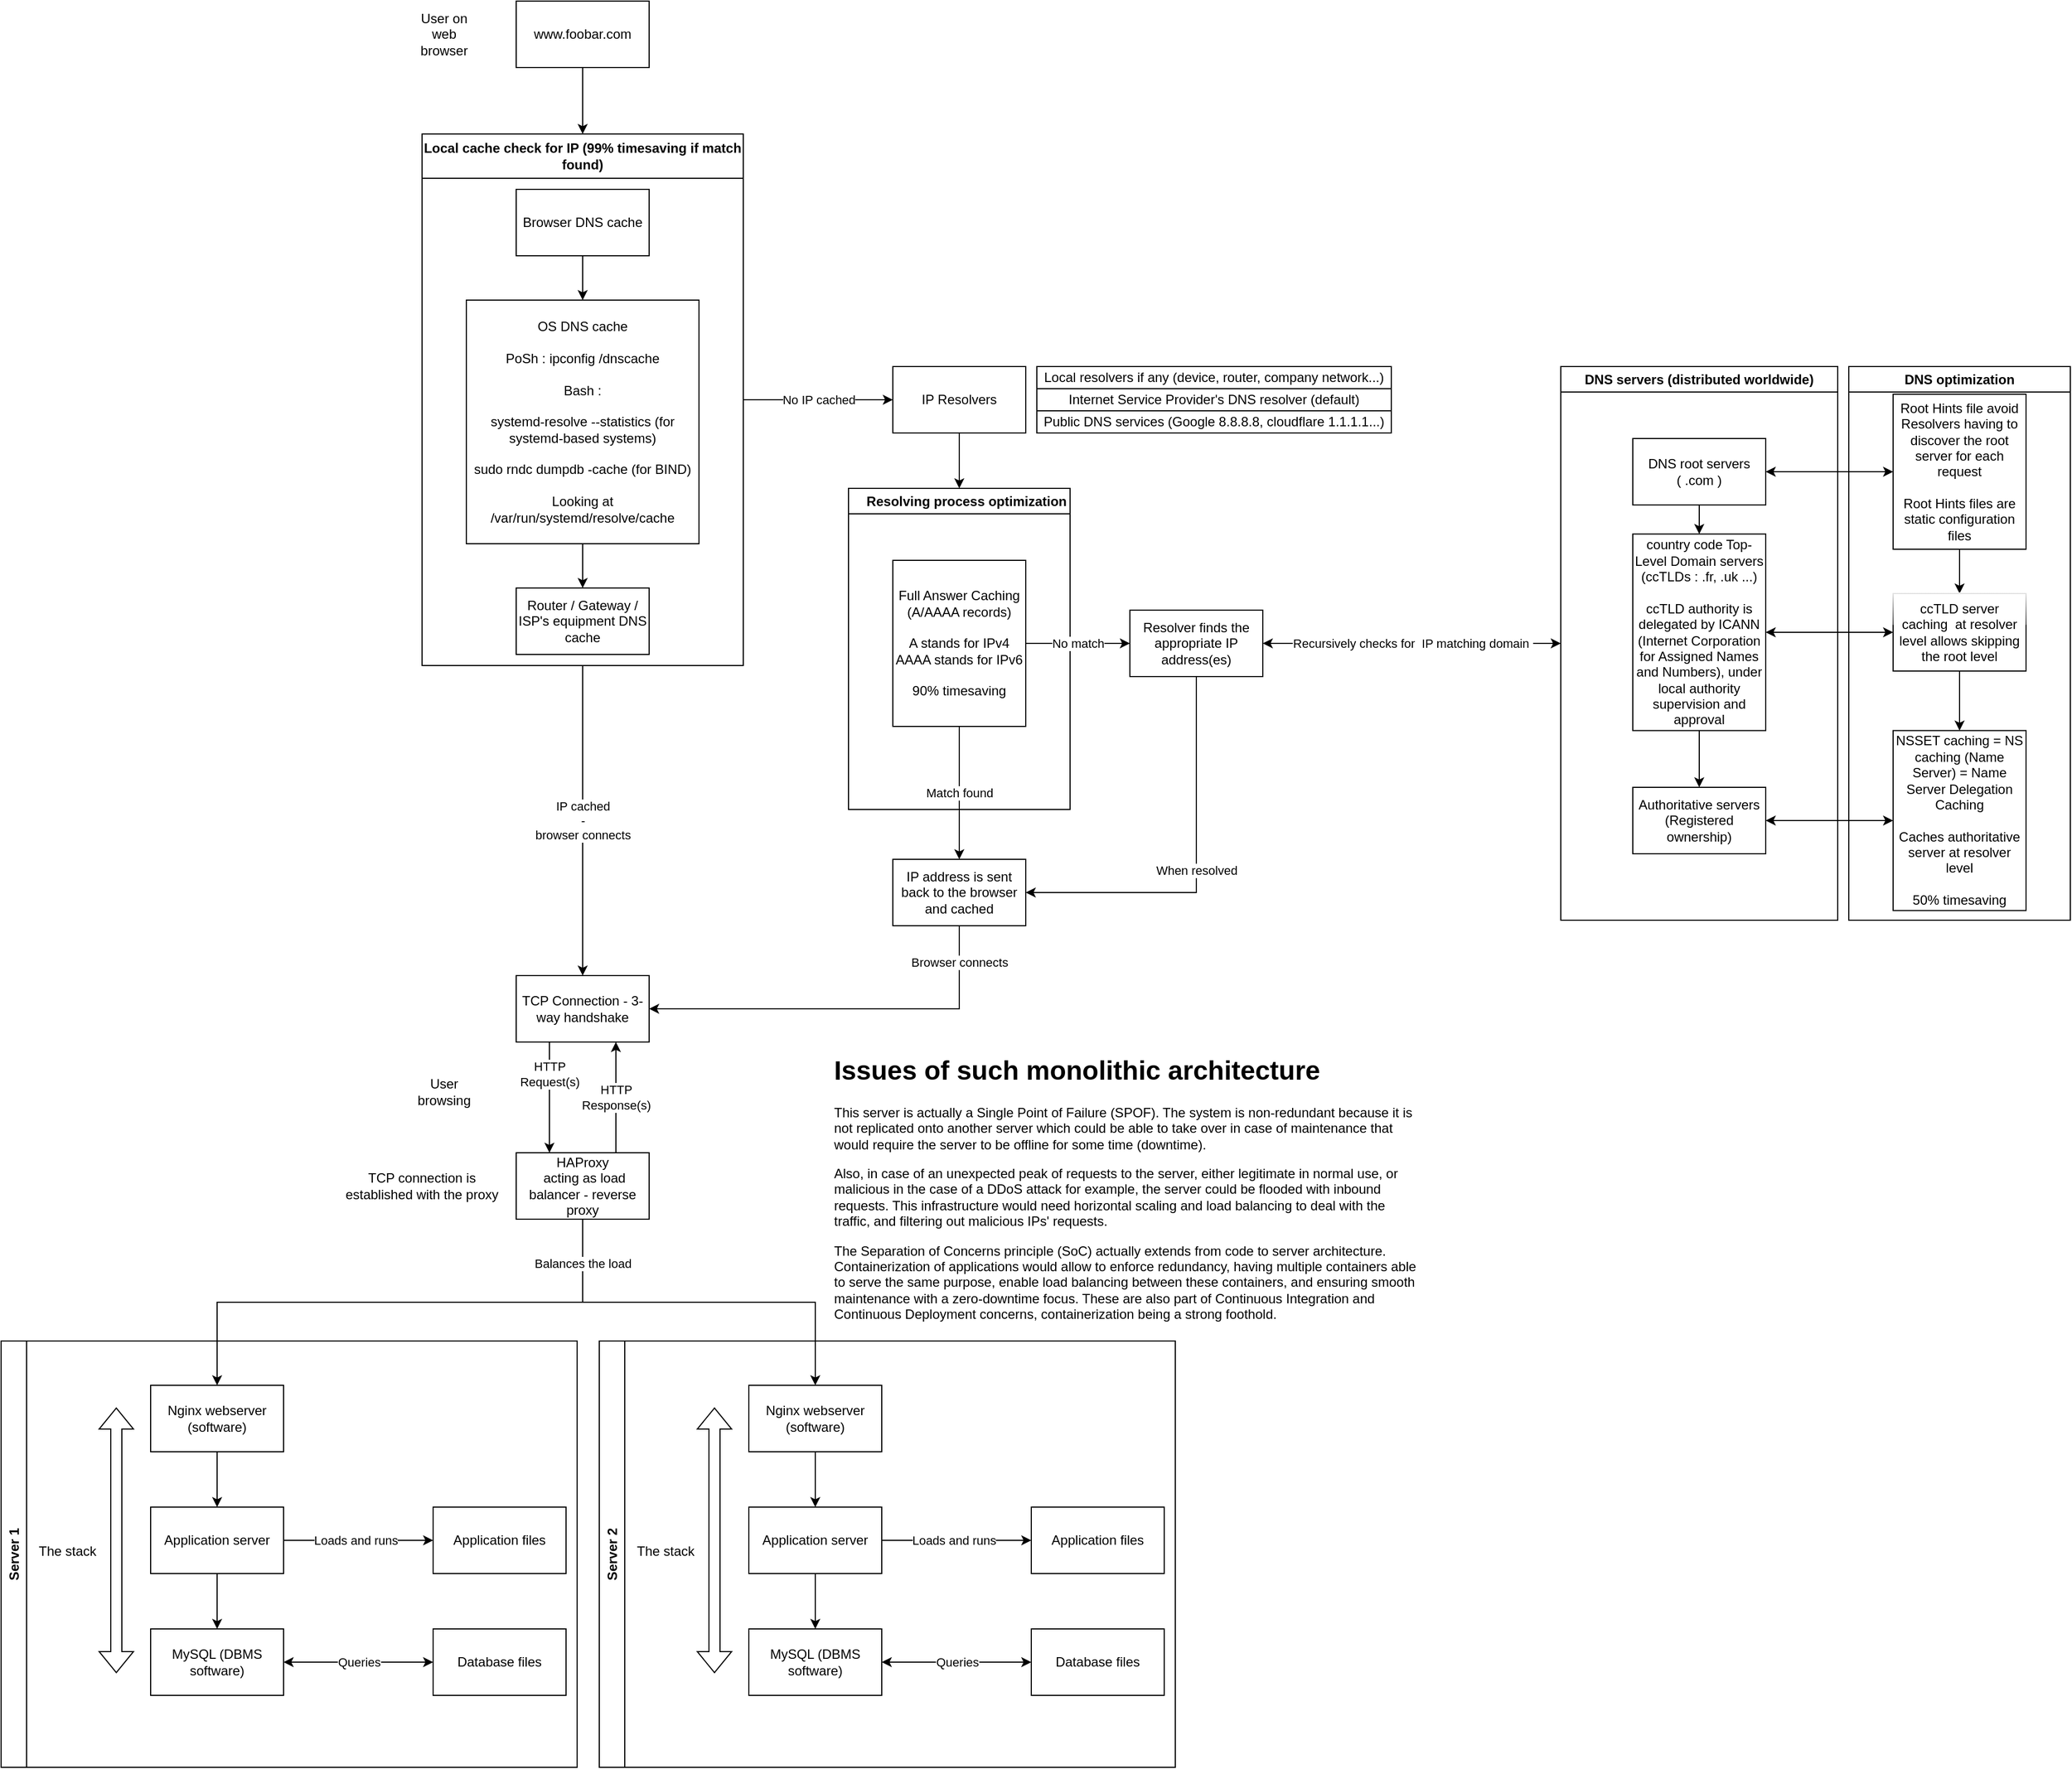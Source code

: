<mxfile version="27.0.5">
  <diagram name="Page-1" id="AMXWV3zxx2AqXyukk0Ai">
    <mxGraphModel dx="2223" dy="753" grid="1" gridSize="10" guides="1" tooltips="1" connect="1" arrows="1" fold="1" page="1" pageScale="1" pageWidth="850" pageHeight="1100" math="0" shadow="0">
      <root>
        <mxCell id="0" />
        <mxCell id="1" parent="0" />
        <mxCell id="K1ztfGsYkskTR4_yVOU--4" style="edgeStyle=orthogonalEdgeStyle;rounded=0;orthogonalLoop=1;jettySize=auto;html=1;exitX=0.5;exitY=1;exitDx=0;exitDy=0;entryX=0.5;entryY=0;entryDx=0;entryDy=0;" parent="1" source="K1ztfGsYkskTR4_yVOU--1" target="n4Y1SSVw6h_WjynO-tZ9-29" edge="1">
          <mxGeometry relative="1" as="geometry">
            <mxPoint x="235" y="160" as="targetPoint" />
          </mxGeometry>
        </mxCell>
        <mxCell id="K1ztfGsYkskTR4_yVOU--1" value="www.foobar.com" style="rounded=0;whiteSpace=wrap;html=1;" parent="1" vertex="1">
          <mxGeometry x="175" y="40" width="120" height="60" as="geometry" />
        </mxCell>
        <mxCell id="K1ztfGsYkskTR4_yVOU--2" value="User on web browser" style="text;html=1;align=center;verticalAlign=middle;whiteSpace=wrap;rounded=0;" parent="1" vertex="1">
          <mxGeometry x="80" y="55" width="60" height="30" as="geometry" />
        </mxCell>
        <mxCell id="K1ztfGsYkskTR4_yVOU--7" value="No IP cached" style="edgeStyle=orthogonalEdgeStyle;rounded=0;orthogonalLoop=1;jettySize=auto;html=1;exitX=1;exitY=0.5;exitDx=0;exitDy=0;entryX=0;entryY=0.5;entryDx=0;entryDy=0;" parent="1" source="n4Y1SSVw6h_WjynO-tZ9-29" target="K1ztfGsYkskTR4_yVOU--5" edge="1">
          <mxGeometry relative="1" as="geometry">
            <mxPoint x="295" y="190" as="sourcePoint" />
          </mxGeometry>
        </mxCell>
        <mxCell id="K1ztfGsYkskTR4_yVOU--13" value="IP cached&lt;br&gt;-&lt;br&gt;browser connects" style="edgeStyle=orthogonalEdgeStyle;rounded=0;orthogonalLoop=1;jettySize=auto;html=1;exitX=0.5;exitY=1;exitDx=0;exitDy=0;entryX=0.5;entryY=0;entryDx=0;entryDy=0;" parent="1" source="n4Y1SSVw6h_WjynO-tZ9-29" target="n4Y1SSVw6h_WjynO-tZ9-35" edge="1">
          <mxGeometry relative="1" as="geometry">
            <mxPoint x="235" y="220" as="sourcePoint" />
            <mxPoint as="offset" />
          </mxGeometry>
        </mxCell>
        <mxCell id="K1ztfGsYkskTR4_yVOU--14" value="Browser connects" style="edgeStyle=orthogonalEdgeStyle;rounded=0;orthogonalLoop=1;jettySize=auto;html=1;exitX=0.5;exitY=1;exitDx=0;exitDy=0;entryX=1;entryY=0.5;entryDx=0;entryDy=0;" parent="1" source="K1ztfGsYkskTR4_yVOU--10" target="n4Y1SSVw6h_WjynO-tZ9-35" edge="1">
          <mxGeometry x="-0.815" relative="1" as="geometry">
            <mxPoint as="offset" />
          </mxGeometry>
        </mxCell>
        <mxCell id="K1ztfGsYkskTR4_yVOU--19" value="Server 2" style="swimlane;horizontal=0;whiteSpace=wrap;html=1;" parent="1" vertex="1">
          <mxGeometry x="250" y="1250" width="520" height="385" as="geometry" />
        </mxCell>
        <mxCell id="K1ztfGsYkskTR4_yVOU--23" style="edgeStyle=orthogonalEdgeStyle;rounded=0;orthogonalLoop=1;jettySize=auto;html=1;exitX=0.5;exitY=1;exitDx=0;exitDy=0;entryX=0.5;entryY=0;entryDx=0;entryDy=0;" parent="K1ztfGsYkskTR4_yVOU--19" source="K1ztfGsYkskTR4_yVOU--20" target="K1ztfGsYkskTR4_yVOU--22" edge="1">
          <mxGeometry relative="1" as="geometry" />
        </mxCell>
        <mxCell id="K1ztfGsYkskTR4_yVOU--20" value="Nginx webserver (software)" style="rounded=0;whiteSpace=wrap;html=1;" parent="K1ztfGsYkskTR4_yVOU--19" vertex="1">
          <mxGeometry x="135" y="40" width="120" height="60" as="geometry" />
        </mxCell>
        <mxCell id="K1ztfGsYkskTR4_yVOU--26" value="Loads and runs" style="edgeStyle=orthogonalEdgeStyle;rounded=0;orthogonalLoop=1;jettySize=auto;html=1;exitX=1;exitY=0.5;exitDx=0;exitDy=0;entryX=0;entryY=0.5;entryDx=0;entryDy=0;" parent="K1ztfGsYkskTR4_yVOU--19" source="K1ztfGsYkskTR4_yVOU--22" target="K1ztfGsYkskTR4_yVOU--24" edge="1">
          <mxGeometry x="-0.037" relative="1" as="geometry">
            <mxPoint as="offset" />
          </mxGeometry>
        </mxCell>
        <mxCell id="K1ztfGsYkskTR4_yVOU--30" style="edgeStyle=orthogonalEdgeStyle;rounded=0;orthogonalLoop=1;jettySize=auto;html=1;exitX=0.5;exitY=1;exitDx=0;exitDy=0;entryX=0.5;entryY=0;entryDx=0;entryDy=0;" parent="K1ztfGsYkskTR4_yVOU--19" source="K1ztfGsYkskTR4_yVOU--22" target="K1ztfGsYkskTR4_yVOU--21" edge="1">
          <mxGeometry relative="1" as="geometry" />
        </mxCell>
        <mxCell id="K1ztfGsYkskTR4_yVOU--22" value="Application server" style="rounded=0;whiteSpace=wrap;html=1;" parent="K1ztfGsYkskTR4_yVOU--19" vertex="1">
          <mxGeometry x="135" y="150" width="120" height="60" as="geometry" />
        </mxCell>
        <mxCell id="K1ztfGsYkskTR4_yVOU--29" value="Queries" style="edgeStyle=orthogonalEdgeStyle;rounded=0;orthogonalLoop=1;jettySize=auto;html=1;exitX=1;exitY=0.5;exitDx=0;exitDy=0;entryX=0;entryY=0.5;entryDx=0;entryDy=0;startArrow=classic;startFill=1;" parent="K1ztfGsYkskTR4_yVOU--19" source="K1ztfGsYkskTR4_yVOU--21" target="K1ztfGsYkskTR4_yVOU--28" edge="1">
          <mxGeometry relative="1" as="geometry" />
        </mxCell>
        <mxCell id="K1ztfGsYkskTR4_yVOU--21" value="MySQL (DBMS software)" style="rounded=0;whiteSpace=wrap;html=1;" parent="K1ztfGsYkskTR4_yVOU--19" vertex="1">
          <mxGeometry x="135" y="260" width="120" height="60" as="geometry" />
        </mxCell>
        <mxCell id="K1ztfGsYkskTR4_yVOU--28" value="Database files" style="rounded=0;whiteSpace=wrap;html=1;" parent="K1ztfGsYkskTR4_yVOU--19" vertex="1">
          <mxGeometry x="390" y="260" width="120" height="60" as="geometry" />
        </mxCell>
        <mxCell id="K1ztfGsYkskTR4_yVOU--24" value="Application files" style="rounded=0;whiteSpace=wrap;html=1;" parent="K1ztfGsYkskTR4_yVOU--19" vertex="1">
          <mxGeometry x="390" y="150" width="120" height="60" as="geometry" />
        </mxCell>
        <mxCell id="n4Y1SSVw6h_WjynO-tZ9-28" value="The stack" style="text;html=1;align=center;verticalAlign=middle;whiteSpace=wrap;rounded=0;" parent="K1ztfGsYkskTR4_yVOU--19" vertex="1">
          <mxGeometry x="30" y="175" width="60" height="30" as="geometry" />
        </mxCell>
        <mxCell id="n4Y1SSVw6h_WjynO-tZ9-27" value="" style="shape=flexArrow;endArrow=classic;startArrow=classic;html=1;rounded=0;" parent="K1ztfGsYkskTR4_yVOU--19" edge="1">
          <mxGeometry width="100" height="100" relative="1" as="geometry">
            <mxPoint x="104" y="300" as="sourcePoint" />
            <mxPoint x="104" y="60" as="targetPoint" />
          </mxGeometry>
        </mxCell>
        <mxCell id="n4Y1SSVw6h_WjynO-tZ9-29" value="Local cache check for IP (99% timesaving if match found)" style="swimlane;whiteSpace=wrap;html=1;startSize=40;" parent="1" vertex="1">
          <mxGeometry x="90" y="160" width="290" height="480" as="geometry" />
        </mxCell>
        <mxCell id="n4Y1SSVw6h_WjynO-tZ9-32" style="edgeStyle=orthogonalEdgeStyle;rounded=0;orthogonalLoop=1;jettySize=auto;html=1;exitX=0.5;exitY=1;exitDx=0;exitDy=0;entryX=0.5;entryY=0;entryDx=0;entryDy=0;" parent="n4Y1SSVw6h_WjynO-tZ9-29" source="n4Y1SSVw6h_WjynO-tZ9-30" target="n4Y1SSVw6h_WjynO-tZ9-31" edge="1">
          <mxGeometry relative="1" as="geometry" />
        </mxCell>
        <mxCell id="n4Y1SSVw6h_WjynO-tZ9-30" value="Browser DNS cache" style="rounded=0;whiteSpace=wrap;html=1;" parent="n4Y1SSVw6h_WjynO-tZ9-29" vertex="1">
          <mxGeometry x="85" y="50" width="120" height="60" as="geometry" />
        </mxCell>
        <mxCell id="n4Y1SSVw6h_WjynO-tZ9-34" style="edgeStyle=orthogonalEdgeStyle;rounded=0;orthogonalLoop=1;jettySize=auto;html=1;exitX=0.5;exitY=1;exitDx=0;exitDy=0;entryX=0.5;entryY=0;entryDx=0;entryDy=0;" parent="n4Y1SSVw6h_WjynO-tZ9-29" source="n4Y1SSVw6h_WjynO-tZ9-31" target="n4Y1SSVw6h_WjynO-tZ9-33" edge="1">
          <mxGeometry relative="1" as="geometry" />
        </mxCell>
        <mxCell id="n4Y1SSVw6h_WjynO-tZ9-31" value="&lt;font face=&quot;Helvetica&quot;&gt;OS DNS cache&lt;br&gt;&lt;br&gt;PoSh : ipconfig /dnscache&lt;br&gt;&lt;br&gt;Bash :&lt;/font&gt;&lt;div&gt;&lt;br&gt;&lt;div&gt;&lt;div&gt;&lt;code style=&quot;background-color: transparent; color: light-dark(rgb(0, 0, 0), rgb(255, 255, 255));&quot; class=&quot;bg-text-200/5 border border-0.5 border-border-300 text-danger-000 whitespace-pre-wrap rounded-[0.4rem] px-1 py-px text-[0.9rem]&quot;&gt;&lt;font face=&quot;Helvetica&quot;&gt;systemd-resolve --statistics&lt;/font&gt;&lt;/code&gt;&lt;span style=&quot;font-family: Helvetica; background-color: transparent; color: light-dark(rgb(0, 0, 0), rgb(255, 255, 255));&quot;&gt; (for systemd-based systems)&lt;br&gt;&lt;/span&gt;&lt;code style=&quot;font-family: Helvetica; background-color: transparent; color: light-dark(rgb(0, 0, 0), rgb(255, 255, 255));&quot; class=&quot;bg-text-200/5 border border-0.5 border-border-300 text-danger-000 whitespace-pre-wrap rounded-[0.4rem] px-1 py-px text-[0.9rem]&quot;&gt;&lt;br&gt;sudo rndc dumpdb -cache&lt;/code&gt;&lt;span style=&quot;font-family: Helvetica; background-color: transparent; color: light-dark(rgb(0, 0, 0), rgb(255, 255, 255));&quot;&gt; (for BIND)&lt;br&gt;&lt;/span&gt;&lt;span style=&quot;font-family: Helvetica; background-color: transparent; color: light-dark(rgb(0, 0, 0), rgb(255, 255, 255));&quot;&gt;&lt;br&gt;Looking at &lt;/span&gt;&lt;code style=&quot;font-family: Helvetica; background-color: transparent; color: light-dark(rgb(0, 0, 0), rgb(255, 255, 255));&quot; class=&quot;bg-text-200/5 border border-0.5 border-border-300 text-danger-000 whitespace-pre-wrap rounded-[0.4rem] px-1 py-px text-[0.9rem]&quot;&gt;/var/run/systemd/resolve/cache&lt;/code&gt;&lt;/div&gt;&lt;/div&gt;&lt;/div&gt;" style="rounded=0;whiteSpace=wrap;html=1;" parent="n4Y1SSVw6h_WjynO-tZ9-29" vertex="1">
          <mxGeometry x="40" y="150" width="210" height="220" as="geometry" />
        </mxCell>
        <mxCell id="n4Y1SSVw6h_WjynO-tZ9-33" value="Router / Gateway / ISP&#39;s equipment DNS cache" style="rounded=0;whiteSpace=wrap;html=1;" parent="n4Y1SSVw6h_WjynO-tZ9-29" vertex="1">
          <mxGeometry x="85" y="410" width="120" height="60" as="geometry" />
        </mxCell>
        <mxCell id="n4Y1SSVw6h_WjynO-tZ9-37" value="HTTP&lt;div&gt;Request(s)&lt;/div&gt;" style="edgeStyle=orthogonalEdgeStyle;rounded=0;orthogonalLoop=1;jettySize=auto;html=1;exitX=0.25;exitY=1;exitDx=0;exitDy=0;entryX=0.25;entryY=0;entryDx=0;entryDy=0;" parent="1" source="n4Y1SSVw6h_WjynO-tZ9-35" target="yre6yB2XvlkDa_T071Dt-1" edge="1">
          <mxGeometry x="-0.429" relative="1" as="geometry">
            <mxPoint as="offset" />
          </mxGeometry>
        </mxCell>
        <mxCell id="n4Y1SSVw6h_WjynO-tZ9-35" value="TCP Connection - 3-way handshake" style="rounded=0;whiteSpace=wrap;html=1;" parent="1" vertex="1">
          <mxGeometry x="175" y="920" width="120" height="60" as="geometry" />
        </mxCell>
        <mxCell id="n4Y1SSVw6h_WjynO-tZ9-38" value="HTTP&lt;div&gt;Response(s)&lt;/div&gt;" style="edgeStyle=orthogonalEdgeStyle;rounded=0;orthogonalLoop=1;jettySize=auto;html=1;exitX=0.75;exitY=0;exitDx=0;exitDy=0;entryX=0.75;entryY=1;entryDx=0;entryDy=0;" parent="1" source="yre6yB2XvlkDa_T071Dt-1" target="n4Y1SSVw6h_WjynO-tZ9-35" edge="1">
          <mxGeometry relative="1" as="geometry" />
        </mxCell>
        <mxCell id="n4Y1SSVw6h_WjynO-tZ9-41" value="User browsing" style="text;html=1;align=center;verticalAlign=middle;whiteSpace=wrap;rounded=0;" parent="1" vertex="1">
          <mxGeometry x="80" y="1010" width="60" height="30" as="geometry" />
        </mxCell>
        <mxCell id="n4Y1SSVw6h_WjynO-tZ9-42" value="&lt;h1 style=&quot;margin-top: 0px;&quot;&gt;Issues of such monolithic architecture&lt;/h1&gt;&lt;p&gt;This server is actually a Single Point of Failure (SPOF). The system is non-redundant because it is not replicated onto another server which could be able to take over in case of maintenance that would require the server to be offline for some time (downtime).&lt;br&gt;&lt;/p&gt;&lt;p&gt;Also, in case of an unexpected peak of requests to the server, either legitimate in normal use, or malicious in the case of a DDoS attack for example, the server could be flooded with inbound requests. This infrastructure would need horizontal scaling and load balancing to deal with the traffic, and filtering out malicious IPs&#39; requests.&lt;/p&gt;&lt;p&gt;The Separation of Concerns principle (SoC) actually extends from code to server architecture. Containerization of applications would allow to enforce redundancy, having multiple containers able to serve the same purpose, enable load balancing between these containers, and ensuring smooth maintenance with a zero-downtime focus. These are also part of Continuous Integration and Continuous Deployment concerns, containerization being a strong foothold.&lt;/p&gt;" style="text;html=1;whiteSpace=wrap;overflow=hidden;rounded=0;" parent="1" vertex="1">
          <mxGeometry x="460" y="985" width="530" height="250" as="geometry" />
        </mxCell>
        <mxCell id="9ES3wV0YmwSsCTRf7q2G-2" value="" style="group" parent="1" vertex="1" connectable="0">
          <mxGeometry x="475" y="370" width="1103" height="505" as="geometry" />
        </mxCell>
        <mxCell id="K1ztfGsYkskTR4_yVOU--5" value="IP Resolvers" style="rounded=0;whiteSpace=wrap;html=1;" parent="9ES3wV0YmwSsCTRf7q2G-2" vertex="1">
          <mxGeometry x="40" width="120" height="60" as="geometry" />
        </mxCell>
        <mxCell id="K1ztfGsYkskTR4_yVOU--8" value="Resolver finds the appropriate IP address(es)" style="rounded=0;whiteSpace=wrap;html=1;" parent="9ES3wV0YmwSsCTRf7q2G-2" vertex="1">
          <mxGeometry x="254" y="220" width="120" height="60" as="geometry" />
        </mxCell>
        <mxCell id="K1ztfGsYkskTR4_yVOU--10" value="IP address is sent back to the browser and cached" style="rounded=0;whiteSpace=wrap;html=1;" parent="9ES3wV0YmwSsCTRf7q2G-2" vertex="1">
          <mxGeometry x="40" y="445" width="120" height="60" as="geometry" />
        </mxCell>
        <mxCell id="n4Y1SSVw6h_WjynO-tZ9-4" value="DNS servers (distributed worldwide)" style="swimlane;whiteSpace=wrap;html=1;" parent="9ES3wV0YmwSsCTRf7q2G-2" vertex="1">
          <mxGeometry x="643" width="250" height="500" as="geometry" />
        </mxCell>
        <mxCell id="n4Y1SSVw6h_WjynO-tZ9-8" style="edgeStyle=orthogonalEdgeStyle;rounded=0;orthogonalLoop=1;jettySize=auto;html=1;exitX=0.5;exitY=1;exitDx=0;exitDy=0;entryX=0.5;entryY=0;entryDx=0;entryDy=0;" parent="n4Y1SSVw6h_WjynO-tZ9-4" source="K1ztfGsYkskTR4_yVOU--15" target="n4Y1SSVw6h_WjynO-tZ9-5" edge="1">
          <mxGeometry relative="1" as="geometry" />
        </mxCell>
        <mxCell id="K1ztfGsYkskTR4_yVOU--15" value="DNS root servers &lt;br&gt;( .com )" style="rounded=0;whiteSpace=wrap;html=1;" parent="n4Y1SSVw6h_WjynO-tZ9-4" vertex="1">
          <mxGeometry x="65" y="65" width="120" height="60" as="geometry" />
        </mxCell>
        <mxCell id="n4Y1SSVw6h_WjynO-tZ9-9" style="edgeStyle=orthogonalEdgeStyle;rounded=0;orthogonalLoop=1;jettySize=auto;html=1;exitX=0.5;exitY=1;exitDx=0;exitDy=0;entryX=0.5;entryY=0;entryDx=0;entryDy=0;" parent="n4Y1SSVw6h_WjynO-tZ9-4" source="n4Y1SSVw6h_WjynO-tZ9-5" target="n4Y1SSVw6h_WjynO-tZ9-6" edge="1">
          <mxGeometry relative="1" as="geometry" />
        </mxCell>
        <mxCell id="n4Y1SSVw6h_WjynO-tZ9-5" value="country code Top-Level Domain servers (ccTLDs : .fr, .uk ...)&lt;br&gt;&lt;br&gt;ccTLD authority is delegated by ICANN (Internet Corporation for Assigned Names and Numbers), under local authority supervision and approval" style="rounded=0;whiteSpace=wrap;html=1;" parent="n4Y1SSVw6h_WjynO-tZ9-4" vertex="1">
          <mxGeometry x="65" y="151.25" width="120" height="177.5" as="geometry" />
        </mxCell>
        <mxCell id="n4Y1SSVw6h_WjynO-tZ9-6" value="&lt;div&gt;Authoritative servers&lt;br&gt;(Registered ownership)&lt;/div&gt;" style="rounded=0;whiteSpace=wrap;html=1;" parent="n4Y1SSVw6h_WjynO-tZ9-4" vertex="1">
          <mxGeometry x="65" y="380" width="120" height="60" as="geometry" />
        </mxCell>
        <mxCell id="n4Y1SSVw6h_WjynO-tZ9-10" value="DNS optimization" style="swimlane;whiteSpace=wrap;html=1;" parent="9ES3wV0YmwSsCTRf7q2G-2" vertex="1">
          <mxGeometry x="903" width="200" height="500" as="geometry" />
        </mxCell>
        <mxCell id="n4Y1SSVw6h_WjynO-tZ9-13" style="edgeStyle=orthogonalEdgeStyle;rounded=0;orthogonalLoop=1;jettySize=auto;html=1;exitX=0.5;exitY=1;exitDx=0;exitDy=0;entryX=0.5;entryY=0;entryDx=0;entryDy=0;" parent="n4Y1SSVw6h_WjynO-tZ9-10" source="n4Y1SSVw6h_WjynO-tZ9-11" target="n4Y1SSVw6h_WjynO-tZ9-12" edge="1">
          <mxGeometry relative="1" as="geometry" />
        </mxCell>
        <mxCell id="n4Y1SSVw6h_WjynO-tZ9-11" value="Root Hints file avoid Resolvers having to discover the root server for each request&lt;br&gt;&lt;br&gt;Root Hints files are static configuration files" style="rounded=0;whiteSpace=wrap;html=1;" parent="n4Y1SSVw6h_WjynO-tZ9-10" vertex="1">
          <mxGeometry x="40" y="25" width="120" height="140" as="geometry" />
        </mxCell>
        <mxCell id="n4Y1SSVw6h_WjynO-tZ9-15" style="edgeStyle=orthogonalEdgeStyle;rounded=0;orthogonalLoop=1;jettySize=auto;html=1;exitX=0.5;exitY=1;exitDx=0;exitDy=0;entryX=0.5;entryY=0;entryDx=0;entryDy=0;" parent="n4Y1SSVw6h_WjynO-tZ9-10" source="n4Y1SSVw6h_WjynO-tZ9-12" target="n4Y1SSVw6h_WjynO-tZ9-14" edge="1">
          <mxGeometry relative="1" as="geometry" />
        </mxCell>
        <mxCell id="n4Y1SSVw6h_WjynO-tZ9-12" value="ccTLD server caching&amp;nbsp; at resolver level allows skipping the root level" style="rounded=0;whiteSpace=wrap;html=1;glass=1;" parent="n4Y1SSVw6h_WjynO-tZ9-10" vertex="1">
          <mxGeometry x="40" y="205" width="120" height="70" as="geometry" />
        </mxCell>
        <mxCell id="n4Y1SSVw6h_WjynO-tZ9-14" value="NSSET caching = NS caching (Name Server) = Name Server Delegation Caching&lt;br&gt;&lt;br&gt;Caches authoritative server at resolver level&lt;br&gt;&lt;br&gt;50% timesaving" style="rounded=0;whiteSpace=wrap;html=1;" parent="n4Y1SSVw6h_WjynO-tZ9-10" vertex="1">
          <mxGeometry x="40" y="328.75" width="120" height="162.5" as="geometry" />
        </mxCell>
        <mxCell id="n4Y1SSVw6h_WjynO-tZ9-23" value="&amp;nbsp; &amp;nbsp; Resolving process optimization" style="swimlane;whiteSpace=wrap;html=1;" parent="9ES3wV0YmwSsCTRf7q2G-2" vertex="1">
          <mxGeometry y="110" width="200" height="290" as="geometry" />
        </mxCell>
        <mxCell id="n4Y1SSVw6h_WjynO-tZ9-21" value="Full Answer Caching (A/AAAA records)&lt;div&gt;&lt;br&gt;&lt;/div&gt;&lt;div&gt;A stands for IPv4&lt;/div&gt;&lt;div&gt;AAAA stands for IPv6&lt;br&gt;&lt;br&gt;90% timesaving&lt;/div&gt;" style="rounded=0;whiteSpace=wrap;html=1;" parent="n4Y1SSVw6h_WjynO-tZ9-23" vertex="1">
          <mxGeometry x="40" y="65" width="120" height="150" as="geometry" />
        </mxCell>
        <mxCell id="9ES3wV0YmwSsCTRf7q2G-1" value="" style="group" parent="9ES3wV0YmwSsCTRf7q2G-2" vertex="1" connectable="0">
          <mxGeometry x="170" width="320" height="60" as="geometry" />
        </mxCell>
        <mxCell id="n4Y1SSVw6h_WjynO-tZ9-1" value="Local resolvers if any (device, router, company network...)" style="rounded=0;whiteSpace=wrap;html=1;" parent="9ES3wV0YmwSsCTRf7q2G-1" vertex="1">
          <mxGeometry width="320" height="20" as="geometry" />
        </mxCell>
        <mxCell id="n4Y1SSVw6h_WjynO-tZ9-2" value="Internet Service Provider&#39;s DNS resolver (default)" style="rounded=0;whiteSpace=wrap;html=1;" parent="9ES3wV0YmwSsCTRf7q2G-1" vertex="1">
          <mxGeometry y="20" width="320" height="20" as="geometry" />
        </mxCell>
        <mxCell id="n4Y1SSVw6h_WjynO-tZ9-3" value="Public DNS services (Google 8.8.8.8, cloudflare 1.1.1.1...)" style="rounded=0;whiteSpace=wrap;html=1;" parent="9ES3wV0YmwSsCTRf7q2G-1" vertex="1">
          <mxGeometry y="40" width="320" height="20" as="geometry" />
        </mxCell>
        <mxCell id="n4Y1SSVw6h_WjynO-tZ9-26" value="When resolved" style="edgeStyle=orthogonalEdgeStyle;rounded=0;orthogonalLoop=1;jettySize=auto;html=1;exitX=0.5;exitY=1;exitDx=0;exitDy=0;entryX=1;entryY=0.5;entryDx=0;entryDy=0;" parent="9ES3wV0YmwSsCTRf7q2G-2" source="K1ztfGsYkskTR4_yVOU--8" target="K1ztfGsYkskTR4_yVOU--10" edge="1">
          <mxGeometry relative="1" as="geometry" />
        </mxCell>
        <mxCell id="K1ztfGsYkskTR4_yVOU--16" value="Recursively checks for&amp;nbsp; IP matching domain&amp;nbsp;" style="edgeStyle=orthogonalEdgeStyle;rounded=0;orthogonalLoop=1;jettySize=auto;html=1;exitX=1;exitY=0.5;exitDx=0;exitDy=0;entryX=0;entryY=0.5;entryDx=0;entryDy=0;startArrow=classic;startFill=1;" parent="9ES3wV0YmwSsCTRf7q2G-2" source="K1ztfGsYkskTR4_yVOU--8" target="n4Y1SSVw6h_WjynO-tZ9-4" edge="1">
          <mxGeometry relative="1" as="geometry" />
        </mxCell>
        <mxCell id="n4Y1SSVw6h_WjynO-tZ9-19" style="edgeStyle=orthogonalEdgeStyle;rounded=0;orthogonalLoop=1;jettySize=auto;html=1;exitX=1;exitY=0.5;exitDx=0;exitDy=0;entryX=0;entryY=0.5;entryDx=0;entryDy=0;startArrow=classic;startFill=1;" parent="9ES3wV0YmwSsCTRf7q2G-2" source="K1ztfGsYkskTR4_yVOU--15" target="n4Y1SSVw6h_WjynO-tZ9-11" edge="1">
          <mxGeometry relative="1" as="geometry" />
        </mxCell>
        <mxCell id="n4Y1SSVw6h_WjynO-tZ9-18" style="edgeStyle=orthogonalEdgeStyle;rounded=0;orthogonalLoop=1;jettySize=auto;html=1;exitX=1;exitY=0.5;exitDx=0;exitDy=0;entryX=0;entryY=0.5;entryDx=0;entryDy=0;startArrow=classic;startFill=1;" parent="9ES3wV0YmwSsCTRf7q2G-2" source="n4Y1SSVw6h_WjynO-tZ9-5" target="n4Y1SSVw6h_WjynO-tZ9-12" edge="1">
          <mxGeometry relative="1" as="geometry" />
        </mxCell>
        <mxCell id="n4Y1SSVw6h_WjynO-tZ9-20" style="edgeStyle=orthogonalEdgeStyle;rounded=0;orthogonalLoop=1;jettySize=auto;html=1;exitX=1;exitY=0.5;exitDx=0;exitDy=0;entryX=0;entryY=0.5;entryDx=0;entryDy=0;startArrow=classic;startFill=1;" parent="9ES3wV0YmwSsCTRf7q2G-2" source="n4Y1SSVw6h_WjynO-tZ9-6" target="n4Y1SSVw6h_WjynO-tZ9-14" edge="1">
          <mxGeometry relative="1" as="geometry" />
        </mxCell>
        <mxCell id="n4Y1SSVw6h_WjynO-tZ9-24" value="Match found" style="edgeStyle=orthogonalEdgeStyle;rounded=0;orthogonalLoop=1;jettySize=auto;html=1;exitX=0.5;exitY=1;exitDx=0;exitDy=0;entryX=0.5;entryY=0;entryDx=0;entryDy=0;" parent="9ES3wV0YmwSsCTRf7q2G-2" source="n4Y1SSVw6h_WjynO-tZ9-21" target="K1ztfGsYkskTR4_yVOU--10" edge="1">
          <mxGeometry relative="1" as="geometry" />
        </mxCell>
        <mxCell id="n4Y1SSVw6h_WjynO-tZ9-25" value="No match" style="edgeStyle=orthogonalEdgeStyle;rounded=0;orthogonalLoop=1;jettySize=auto;html=1;exitX=1;exitY=0.5;exitDx=0;exitDy=0;entryX=0;entryY=0.5;entryDx=0;entryDy=0;" parent="9ES3wV0YmwSsCTRf7q2G-2" source="n4Y1SSVw6h_WjynO-tZ9-21" target="K1ztfGsYkskTR4_yVOU--8" edge="1">
          <mxGeometry relative="1" as="geometry" />
        </mxCell>
        <mxCell id="K1ztfGsYkskTR4_yVOU--9" style="edgeStyle=orthogonalEdgeStyle;rounded=0;orthogonalLoop=1;jettySize=auto;html=1;exitX=0.5;exitY=1;exitDx=0;exitDy=0;entryX=0.5;entryY=0;entryDx=0;entryDy=0;" parent="9ES3wV0YmwSsCTRf7q2G-2" source="K1ztfGsYkskTR4_yVOU--5" target="n4Y1SSVw6h_WjynO-tZ9-23" edge="1">
          <mxGeometry relative="1" as="geometry">
            <mxPoint x="44" y="-70" as="targetPoint" />
          </mxGeometry>
        </mxCell>
        <mxCell id="yre6yB2XvlkDa_T071Dt-15" style="edgeStyle=orthogonalEdgeStyle;rounded=0;orthogonalLoop=1;jettySize=auto;html=1;exitX=0.5;exitY=1;exitDx=0;exitDy=0;entryX=0.5;entryY=0;entryDx=0;entryDy=0;" parent="1" source="yre6yB2XvlkDa_T071Dt-1" target="yre6yB2XvlkDa_T071Dt-5" edge="1">
          <mxGeometry relative="1" as="geometry" />
        </mxCell>
        <mxCell id="yre6yB2XvlkDa_T071Dt-16" value="Balances the load" style="edgeStyle=orthogonalEdgeStyle;rounded=0;orthogonalLoop=1;jettySize=auto;html=1;exitX=0.5;exitY=1;exitDx=0;exitDy=0;entryX=0.5;entryY=0;entryDx=0;entryDy=0;" parent="1" source="yre6yB2XvlkDa_T071Dt-1" target="K1ztfGsYkskTR4_yVOU--20" edge="1">
          <mxGeometry x="-0.778" relative="1" as="geometry">
            <mxPoint as="offset" />
          </mxGeometry>
        </mxCell>
        <mxCell id="yre6yB2XvlkDa_T071Dt-1" value="HAProxy&lt;br&gt;&amp;nbsp;acting as load balancer - reverse proxy" style="rounded=0;whiteSpace=wrap;html=1;" parent="1" vertex="1">
          <mxGeometry x="175" y="1080" width="120" height="60" as="geometry" />
        </mxCell>
        <mxCell id="yre6yB2XvlkDa_T071Dt-2" value="TCP connection is established with the proxy" style="text;html=1;align=center;verticalAlign=middle;whiteSpace=wrap;rounded=0;" parent="1" vertex="1">
          <mxGeometry x="10" y="1095" width="160" height="30" as="geometry" />
        </mxCell>
        <mxCell id="yre6yB2XvlkDa_T071Dt-3" value="Server 1" style="swimlane;horizontal=0;whiteSpace=wrap;html=1;" parent="1" vertex="1">
          <mxGeometry x="-290" y="1250" width="520" height="385" as="geometry" />
        </mxCell>
        <mxCell id="yre6yB2XvlkDa_T071Dt-4" style="edgeStyle=orthogonalEdgeStyle;rounded=0;orthogonalLoop=1;jettySize=auto;html=1;exitX=0.5;exitY=1;exitDx=0;exitDy=0;entryX=0.5;entryY=0;entryDx=0;entryDy=0;" parent="yre6yB2XvlkDa_T071Dt-3" source="yre6yB2XvlkDa_T071Dt-5" target="yre6yB2XvlkDa_T071Dt-8" edge="1">
          <mxGeometry relative="1" as="geometry" />
        </mxCell>
        <mxCell id="yre6yB2XvlkDa_T071Dt-5" value="Nginx webserver (software)" style="rounded=0;whiteSpace=wrap;html=1;" parent="yre6yB2XvlkDa_T071Dt-3" vertex="1">
          <mxGeometry x="135" y="40" width="120" height="60" as="geometry" />
        </mxCell>
        <mxCell id="yre6yB2XvlkDa_T071Dt-6" value="Loads and runs" style="edgeStyle=orthogonalEdgeStyle;rounded=0;orthogonalLoop=1;jettySize=auto;html=1;exitX=1;exitY=0.5;exitDx=0;exitDy=0;entryX=0;entryY=0.5;entryDx=0;entryDy=0;" parent="yre6yB2XvlkDa_T071Dt-3" source="yre6yB2XvlkDa_T071Dt-8" target="yre6yB2XvlkDa_T071Dt-12" edge="1">
          <mxGeometry x="-0.037" relative="1" as="geometry">
            <mxPoint as="offset" />
          </mxGeometry>
        </mxCell>
        <mxCell id="yre6yB2XvlkDa_T071Dt-7" style="edgeStyle=orthogonalEdgeStyle;rounded=0;orthogonalLoop=1;jettySize=auto;html=1;exitX=0.5;exitY=1;exitDx=0;exitDy=0;entryX=0.5;entryY=0;entryDx=0;entryDy=0;" parent="yre6yB2XvlkDa_T071Dt-3" source="yre6yB2XvlkDa_T071Dt-8" target="yre6yB2XvlkDa_T071Dt-10" edge="1">
          <mxGeometry relative="1" as="geometry" />
        </mxCell>
        <mxCell id="yre6yB2XvlkDa_T071Dt-8" value="Application server" style="rounded=0;whiteSpace=wrap;html=1;" parent="yre6yB2XvlkDa_T071Dt-3" vertex="1">
          <mxGeometry x="135" y="150" width="120" height="60" as="geometry" />
        </mxCell>
        <mxCell id="yre6yB2XvlkDa_T071Dt-9" value="Queries" style="edgeStyle=orthogonalEdgeStyle;rounded=0;orthogonalLoop=1;jettySize=auto;html=1;exitX=1;exitY=0.5;exitDx=0;exitDy=0;entryX=0;entryY=0.5;entryDx=0;entryDy=0;startArrow=classic;startFill=1;" parent="yre6yB2XvlkDa_T071Dt-3" source="yre6yB2XvlkDa_T071Dt-10" target="yre6yB2XvlkDa_T071Dt-11" edge="1">
          <mxGeometry relative="1" as="geometry" />
        </mxCell>
        <mxCell id="yre6yB2XvlkDa_T071Dt-10" value="MySQL (DBMS software)" style="rounded=0;whiteSpace=wrap;html=1;" parent="yre6yB2XvlkDa_T071Dt-3" vertex="1">
          <mxGeometry x="135" y="260" width="120" height="60" as="geometry" />
        </mxCell>
        <mxCell id="yre6yB2XvlkDa_T071Dt-11" value="Database files" style="rounded=0;whiteSpace=wrap;html=1;" parent="yre6yB2XvlkDa_T071Dt-3" vertex="1">
          <mxGeometry x="390" y="260" width="120" height="60" as="geometry" />
        </mxCell>
        <mxCell id="yre6yB2XvlkDa_T071Dt-12" value="Application files" style="rounded=0;whiteSpace=wrap;html=1;" parent="yre6yB2XvlkDa_T071Dt-3" vertex="1">
          <mxGeometry x="390" y="150" width="120" height="60" as="geometry" />
        </mxCell>
        <mxCell id="yre6yB2XvlkDa_T071Dt-13" value="The stack" style="text;html=1;align=center;verticalAlign=middle;whiteSpace=wrap;rounded=0;" parent="yre6yB2XvlkDa_T071Dt-3" vertex="1">
          <mxGeometry x="30" y="175" width="60" height="30" as="geometry" />
        </mxCell>
        <mxCell id="yre6yB2XvlkDa_T071Dt-14" value="" style="shape=flexArrow;endArrow=classic;startArrow=classic;html=1;rounded=0;" parent="yre6yB2XvlkDa_T071Dt-3" edge="1">
          <mxGeometry width="100" height="100" relative="1" as="geometry">
            <mxPoint x="104" y="300" as="sourcePoint" />
            <mxPoint x="104" y="60" as="targetPoint" />
          </mxGeometry>
        </mxCell>
      </root>
    </mxGraphModel>
  </diagram>
</mxfile>

